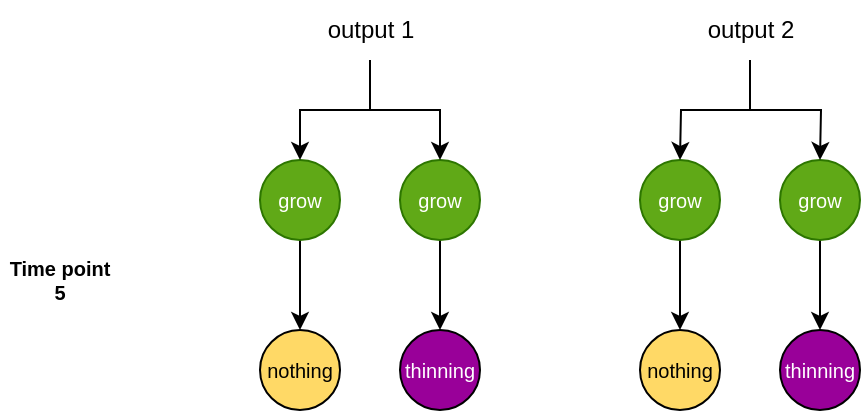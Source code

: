 <mxfile version="20.3.0" type="device"><diagram id="JNJ_GVFCRHiqg_7-lLac" name="Sivu-1"><mxGraphModel dx="1342" dy="888" grid="1" gridSize="10" guides="1" tooltips="1" connect="1" arrows="1" fold="1" page="1" pageScale="1" pageWidth="827" pageHeight="1169" math="0" shadow="0"><root><mxCell id="0"/><mxCell id="1" parent="0"/><mxCell id="SjTcIWCAuVR3LtJUAs9N-1" style="edgeStyle=orthogonalEdgeStyle;rounded=0;orthogonalLoop=1;jettySize=auto;html=1;entryX=0.5;entryY=0;entryDx=0;entryDy=0;" edge="1" parent="1" source="SjTcIWCAuVR3LtJUAs9N-2" target="SjTcIWCAuVR3LtJUAs9N-4"><mxGeometry relative="1" as="geometry"/></mxCell><mxCell id="SjTcIWCAuVR3LtJUAs9N-2" value="grow" style="ellipse;whiteSpace=wrap;html=1;aspect=fixed;fontSize=10;fillColor=#60a917;fontColor=#ffffff;strokeColor=#2D7600;" vertex="1" parent="1"><mxGeometry x="280" y="195" width="40" height="40" as="geometry"/></mxCell><mxCell id="SjTcIWCAuVR3LtJUAs9N-3" value="&lt;font color=&quot;#ffffff&quot;&gt;thinning&lt;/font&gt;" style="ellipse;whiteSpace=wrap;html=1;aspect=fixed;fontSize=10;fillColor=#990099;" vertex="1" parent="1"><mxGeometry x="350" y="280" width="40" height="40" as="geometry"/></mxCell><mxCell id="SjTcIWCAuVR3LtJUAs9N-4" value="&lt;font color=&quot;#000000&quot;&gt;nothing&lt;/font&gt;" style="ellipse;whiteSpace=wrap;html=1;aspect=fixed;fontSize=10;fillColor=#FFD966;" vertex="1" parent="1"><mxGeometry x="280" y="280" width="40" height="40" as="geometry"/></mxCell><mxCell id="SjTcIWCAuVR3LtJUAs9N-5" value="Time point&lt;br&gt;5" style="text;html=1;strokeColor=none;fillColor=none;align=center;verticalAlign=middle;whiteSpace=wrap;rounded=0;fontSize=10;fontStyle=1" vertex="1" parent="1"><mxGeometry x="150" y="240" width="60" height="30" as="geometry"/></mxCell><mxCell id="SjTcIWCAuVR3LtJUAs9N-6" style="edgeStyle=orthogonalEdgeStyle;rounded=0;orthogonalLoop=1;jettySize=auto;html=1;entryX=0.5;entryY=0;entryDx=0;entryDy=0;" edge="1" parent="1" source="SjTcIWCAuVR3LtJUAs9N-7"><mxGeometry relative="1" as="geometry"><mxPoint x="370" y="280" as="targetPoint"/></mxGeometry></mxCell><mxCell id="SjTcIWCAuVR3LtJUAs9N-7" value="grow" style="ellipse;whiteSpace=wrap;html=1;aspect=fixed;fontSize=10;fillColor=#60a917;fontColor=#ffffff;strokeColor=#2D7600;" vertex="1" parent="1"><mxGeometry x="350" y="195" width="40" height="40" as="geometry"/></mxCell><mxCell id="SjTcIWCAuVR3LtJUAs9N-18" style="edgeStyle=orthogonalEdgeStyle;rounded=0;orthogonalLoop=1;jettySize=auto;html=1;entryX=0.5;entryY=0;entryDx=0;entryDy=0;" edge="1" parent="1" source="SjTcIWCAuVR3LtJUAs9N-19" target="SjTcIWCAuVR3LtJUAs9N-21"><mxGeometry relative="1" as="geometry"/></mxCell><mxCell id="SjTcIWCAuVR3LtJUAs9N-19" value="grow" style="ellipse;whiteSpace=wrap;html=1;aspect=fixed;fontSize=10;fillColor=#60a917;fontColor=#ffffff;strokeColor=#2D7600;" vertex="1" parent="1"><mxGeometry x="470" y="195" width="40" height="40" as="geometry"/></mxCell><mxCell id="SjTcIWCAuVR3LtJUAs9N-20" value="&lt;font color=&quot;#ffffff&quot;&gt;thinning&lt;/font&gt;" style="ellipse;whiteSpace=wrap;html=1;aspect=fixed;fontSize=10;fillColor=#990099;" vertex="1" parent="1"><mxGeometry x="540" y="280" width="40" height="40" as="geometry"/></mxCell><mxCell id="SjTcIWCAuVR3LtJUAs9N-21" value="&lt;font color=&quot;#000000&quot;&gt;nothing&lt;/font&gt;" style="ellipse;whiteSpace=wrap;html=1;aspect=fixed;fontSize=10;fillColor=#FFD966;" vertex="1" parent="1"><mxGeometry x="470" y="280" width="40" height="40" as="geometry"/></mxCell><mxCell id="SjTcIWCAuVR3LtJUAs9N-22" style="edgeStyle=orthogonalEdgeStyle;rounded=0;orthogonalLoop=1;jettySize=auto;html=1;entryX=0.5;entryY=0;entryDx=0;entryDy=0;" edge="1" parent="1" source="SjTcIWCAuVR3LtJUAs9N-23"><mxGeometry relative="1" as="geometry"><mxPoint x="560" y="280" as="targetPoint"/></mxGeometry></mxCell><mxCell id="SjTcIWCAuVR3LtJUAs9N-23" value="grow" style="ellipse;whiteSpace=wrap;html=1;aspect=fixed;fontSize=10;fillColor=#60a917;fontColor=#ffffff;strokeColor=#2D7600;" vertex="1" parent="1"><mxGeometry x="540" y="195" width="40" height="40" as="geometry"/></mxCell><mxCell id="SjTcIWCAuVR3LtJUAs9N-25" style="edgeStyle=orthogonalEdgeStyle;rounded=0;orthogonalLoop=1;jettySize=auto;html=1;entryX=0.5;entryY=0;entryDx=0;entryDy=0;" edge="1" parent="1" source="SjTcIWCAuVR3LtJUAs9N-24" target="SjTcIWCAuVR3LtJUAs9N-2"><mxGeometry relative="1" as="geometry"/></mxCell><mxCell id="SjTcIWCAuVR3LtJUAs9N-26" style="edgeStyle=orthogonalEdgeStyle;rounded=0;orthogonalLoop=1;jettySize=auto;html=1;entryX=0.5;entryY=0;entryDx=0;entryDy=0;" edge="1" parent="1" source="SjTcIWCAuVR3LtJUAs9N-24" target="SjTcIWCAuVR3LtJUAs9N-7"><mxGeometry relative="1" as="geometry"/></mxCell><mxCell id="SjTcIWCAuVR3LtJUAs9N-24" value="output 1" style="text;html=1;align=center;verticalAlign=middle;resizable=0;points=[];autosize=1;strokeColor=none;fillColor=none;" vertex="1" parent="1"><mxGeometry x="300" y="115" width="70" height="30" as="geometry"/></mxCell><mxCell id="SjTcIWCAuVR3LtJUAs9N-27" style="edgeStyle=orthogonalEdgeStyle;rounded=0;orthogonalLoop=1;jettySize=auto;html=1;entryX=0.5;entryY=0;entryDx=0;entryDy=0;" edge="1" parent="1" source="SjTcIWCAuVR3LtJUAs9N-29"><mxGeometry relative="1" as="geometry"><mxPoint x="490" y="195" as="targetPoint"/></mxGeometry></mxCell><mxCell id="SjTcIWCAuVR3LtJUAs9N-28" style="edgeStyle=orthogonalEdgeStyle;rounded=0;orthogonalLoop=1;jettySize=auto;html=1;entryX=0.5;entryY=0;entryDx=0;entryDy=0;" edge="1" parent="1" source="SjTcIWCAuVR3LtJUAs9N-29"><mxGeometry relative="1" as="geometry"><mxPoint x="560" y="195" as="targetPoint"/></mxGeometry></mxCell><mxCell id="SjTcIWCAuVR3LtJUAs9N-29" value="output 2" style="text;html=1;align=center;verticalAlign=middle;resizable=0;points=[];autosize=1;strokeColor=none;fillColor=none;" vertex="1" parent="1"><mxGeometry x="490" y="115" width="70" height="30" as="geometry"/></mxCell></root></mxGraphModel></diagram></mxfile>
